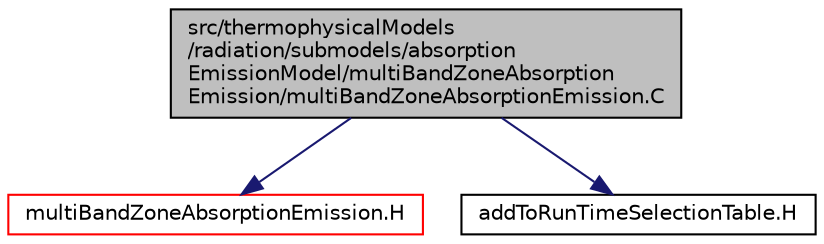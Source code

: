 digraph "src/thermophysicalModels/radiation/submodels/absorptionEmissionModel/multiBandZoneAbsorptionEmission/multiBandZoneAbsorptionEmission.C"
{
  bgcolor="transparent";
  edge [fontname="Helvetica",fontsize="10",labelfontname="Helvetica",labelfontsize="10"];
  node [fontname="Helvetica",fontsize="10",shape=record];
  Node1 [label="src/thermophysicalModels\l/radiation/submodels/absorption\lEmissionModel/multiBandZoneAbsorption\lEmission/multiBandZoneAbsorptionEmission.C",height=0.2,width=0.4,color="black", fillcolor="grey75", style="filled" fontcolor="black"];
  Node1 -> Node2 [color="midnightblue",fontsize="10",style="solid",fontname="Helvetica"];
  Node2 [label="multiBandZoneAbsorptionEmission.H",height=0.2,width=0.4,color="red",URL="$multiBandZoneAbsorptionEmission_8H.html"];
  Node1 -> Node3 [color="midnightblue",fontsize="10",style="solid",fontname="Helvetica"];
  Node3 [label="addToRunTimeSelectionTable.H",height=0.2,width=0.4,color="black",URL="$addToRunTimeSelectionTable_8H.html",tooltip="Macros for easy insertion into run-time selection tables. "];
}
